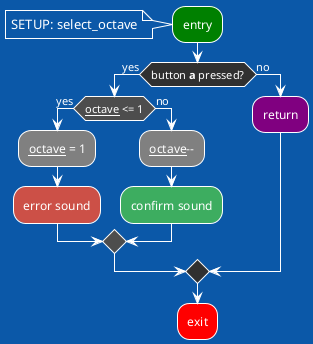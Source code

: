 @startuml


!theme amiga


!$grey1 = "303030"
!$grey2 = "4d4d4d"
!$grey3 = "808080"

!$error = "cc5047"
!$confirm = "3dad60"


#green:entry;
note left: SETUP: select_octave

#$grey1:if (button **a** pressed?) then (yes)
 #$grey2:if (__octave__ <= 1) then (yes)
  #$grey3:__octave__ = 1;
  #$error:error sound;
 else (no)
  #$grey3:__octave__--;
  #$confirm:confirm sound;

endif
else (no)
 #purple:return;
endif

#red:exit;

@enduml
